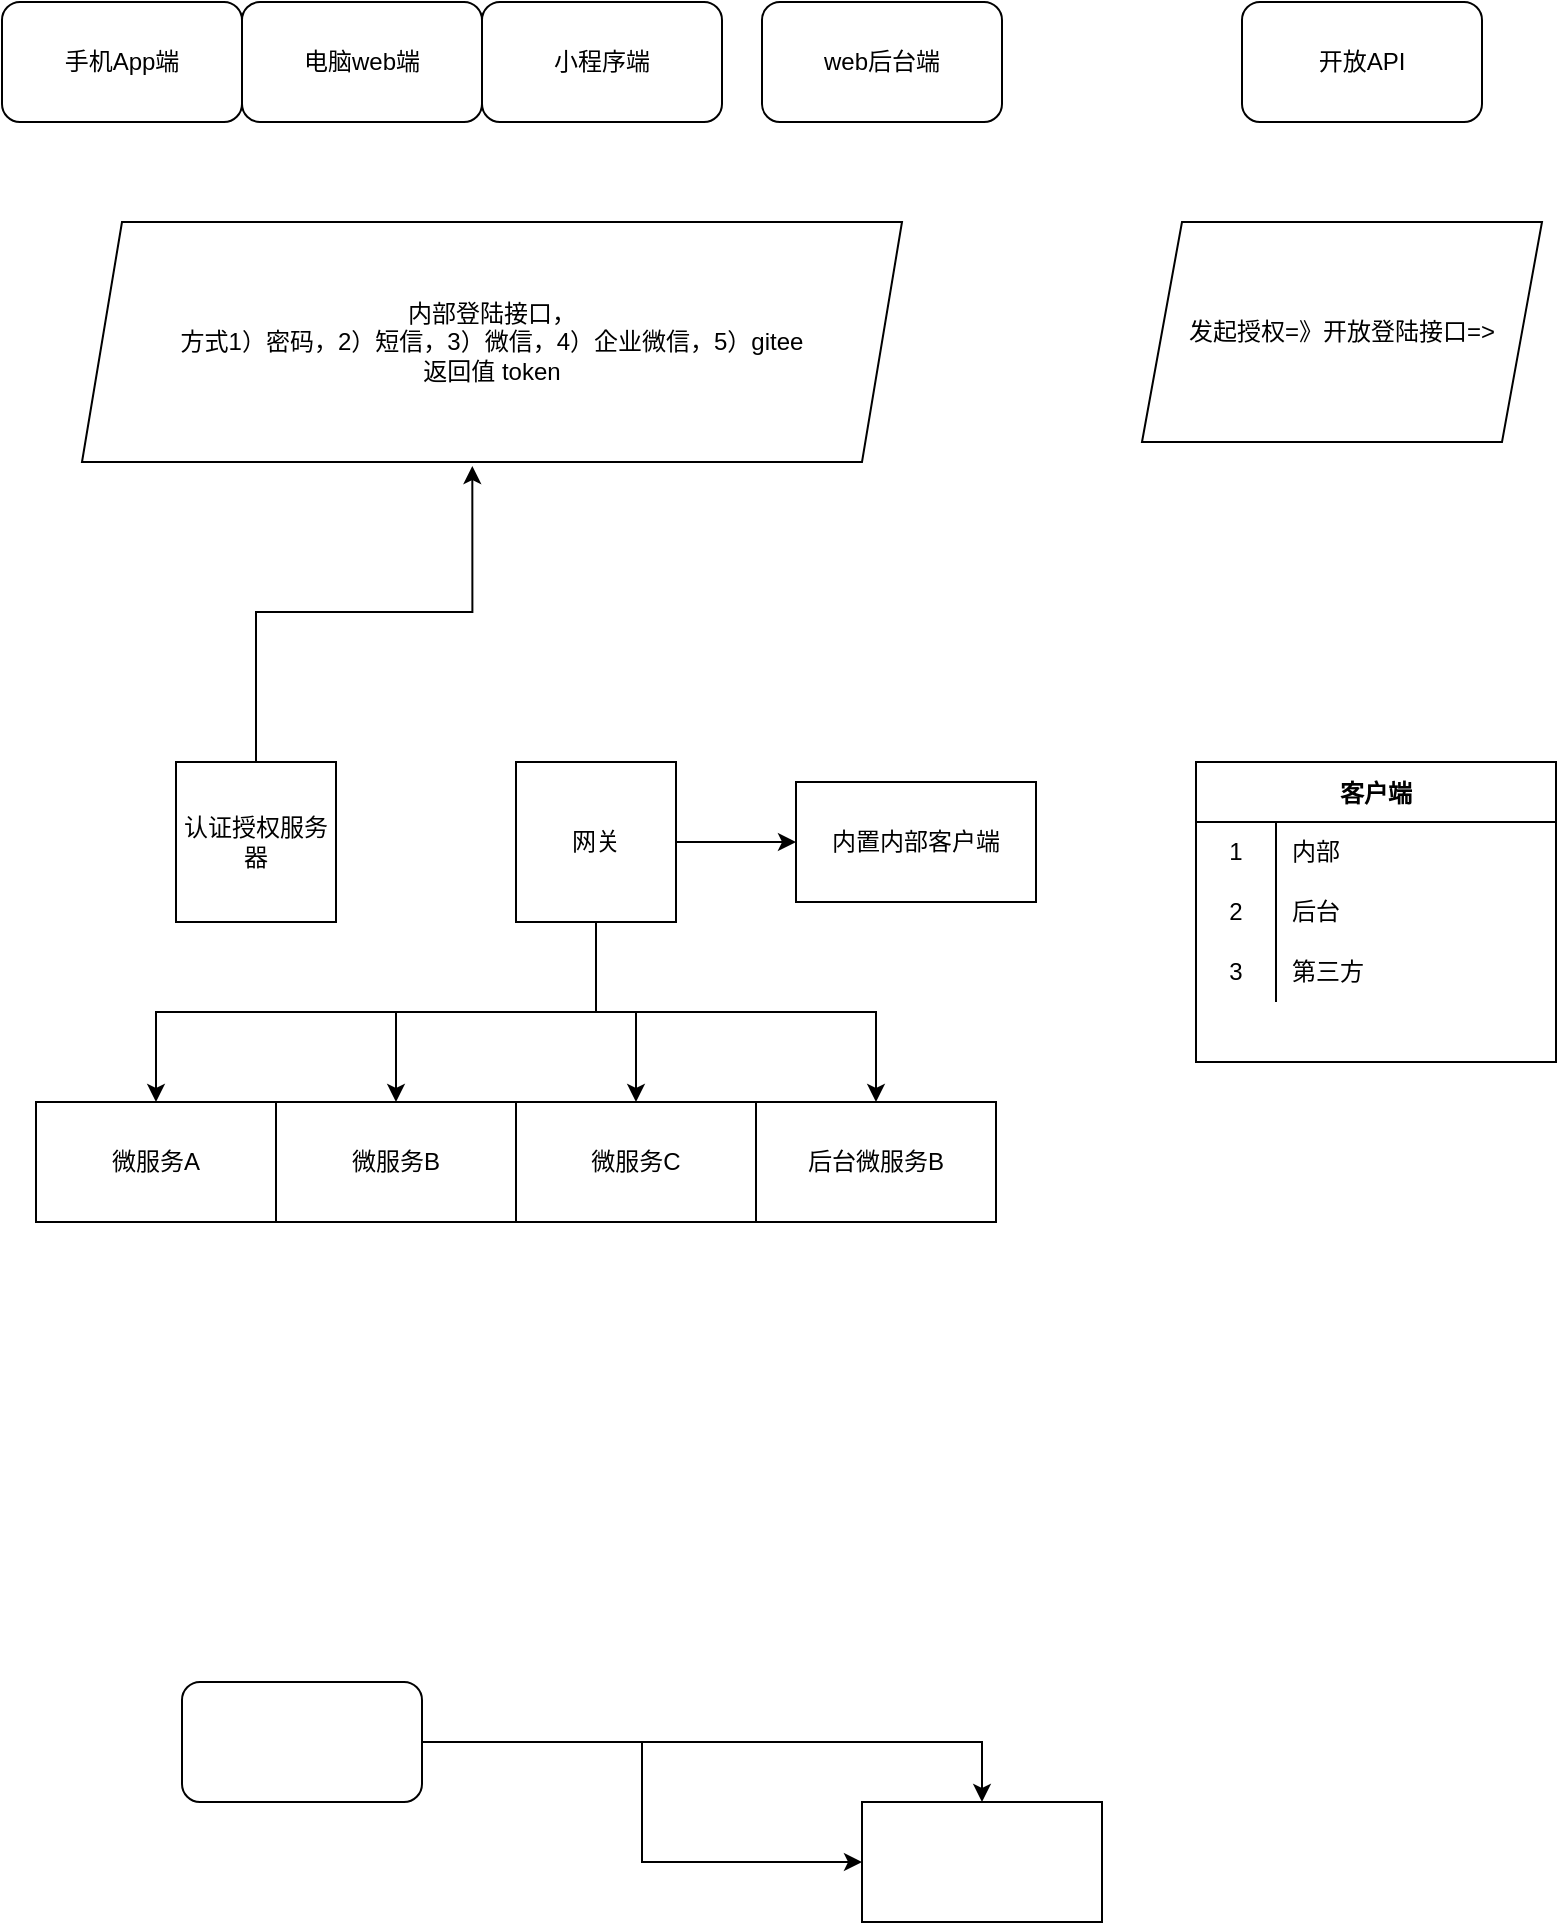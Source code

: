 <mxfile version="20.1.1" type="github">
  <diagram id="sbOqU3zDapwH8D-fXj_J" name="第 1 页">
    <mxGraphModel dx="786" dy="1071" grid="1" gridSize="10" guides="1" tooltips="1" connect="1" arrows="1" fold="1" page="1" pageScale="1" pageWidth="827" pageHeight="1169" math="0" shadow="0">
      <root>
        <mxCell id="0" />
        <mxCell id="1" parent="0" />
        <mxCell id="_lD3nbYeC_mDzVaN2k-Z-4" style="edgeStyle=orthogonalEdgeStyle;rounded=0;orthogonalLoop=1;jettySize=auto;html=1;entryX=0.476;entryY=1.017;entryDx=0;entryDy=0;entryPerimeter=0;" parent="1" source="XvVI7B4_2iK0oCaXHntn-1" target="_lD3nbYeC_mDzVaN2k-Z-2" edge="1">
          <mxGeometry relative="1" as="geometry" />
        </mxCell>
        <mxCell id="XvVI7B4_2iK0oCaXHntn-1" value="认证授权服务器" style="whiteSpace=wrap;html=1;aspect=fixed;" parent="1" vertex="1">
          <mxGeometry x="137" y="400" width="80" height="80" as="geometry" />
        </mxCell>
        <mxCell id="XvVI7B4_2iK0oCaXHntn-20" value="" style="edgeStyle=orthogonalEdgeStyle;rounded=0;orthogonalLoop=1;jettySize=auto;html=1;" parent="1" source="XvVI7B4_2iK0oCaXHntn-5" target="XvVI7B4_2iK0oCaXHntn-19" edge="1">
          <mxGeometry relative="1" as="geometry" />
        </mxCell>
        <mxCell id="_lD3nbYeC_mDzVaN2k-Z-5" style="edgeStyle=orthogonalEdgeStyle;rounded=0;orthogonalLoop=1;jettySize=auto;html=1;exitX=0.5;exitY=1;exitDx=0;exitDy=0;" parent="1" source="XvVI7B4_2iK0oCaXHntn-5" target="XvVI7B4_2iK0oCaXHntn-11" edge="1">
          <mxGeometry relative="1" as="geometry" />
        </mxCell>
        <mxCell id="_lD3nbYeC_mDzVaN2k-Z-6" style="edgeStyle=orthogonalEdgeStyle;rounded=0;orthogonalLoop=1;jettySize=auto;html=1;exitX=0.5;exitY=1;exitDx=0;exitDy=0;" parent="1" source="XvVI7B4_2iK0oCaXHntn-5" target="XvVI7B4_2iK0oCaXHntn-12" edge="1">
          <mxGeometry relative="1" as="geometry" />
        </mxCell>
        <mxCell id="_lD3nbYeC_mDzVaN2k-Z-7" style="edgeStyle=orthogonalEdgeStyle;rounded=0;orthogonalLoop=1;jettySize=auto;html=1;exitX=0.5;exitY=1;exitDx=0;exitDy=0;entryX=0.5;entryY=0;entryDx=0;entryDy=0;" parent="1" source="XvVI7B4_2iK0oCaXHntn-5" target="XvVI7B4_2iK0oCaXHntn-14" edge="1">
          <mxGeometry relative="1" as="geometry" />
        </mxCell>
        <mxCell id="_lD3nbYeC_mDzVaN2k-Z-8" style="edgeStyle=orthogonalEdgeStyle;rounded=0;orthogonalLoop=1;jettySize=auto;html=1;exitX=0.5;exitY=1;exitDx=0;exitDy=0;" parent="1" source="XvVI7B4_2iK0oCaXHntn-5" target="XvVI7B4_2iK0oCaXHntn-13" edge="1">
          <mxGeometry relative="1" as="geometry" />
        </mxCell>
        <mxCell id="XvVI7B4_2iK0oCaXHntn-5" value="网关" style="whiteSpace=wrap;html=1;aspect=fixed;" parent="1" vertex="1">
          <mxGeometry x="307" y="400" width="80" height="80" as="geometry" />
        </mxCell>
        <mxCell id="XvVI7B4_2iK0oCaXHntn-6" value="电脑web端" style="rounded=1;whiteSpace=wrap;html=1;" parent="1" vertex="1">
          <mxGeometry x="170" y="20" width="120" height="60" as="geometry" />
        </mxCell>
        <mxCell id="XvVI7B4_2iK0oCaXHntn-7" value="web后台端" style="rounded=1;whiteSpace=wrap;html=1;" parent="1" vertex="1">
          <mxGeometry x="430" y="20" width="120" height="60" as="geometry" />
        </mxCell>
        <mxCell id="XvVI7B4_2iK0oCaXHntn-8" value="手机App端" style="rounded=1;whiteSpace=wrap;html=1;" parent="1" vertex="1">
          <mxGeometry x="50" y="20" width="120" height="60" as="geometry" />
        </mxCell>
        <mxCell id="XvVI7B4_2iK0oCaXHntn-9" value="小程序端" style="rounded=1;whiteSpace=wrap;html=1;" parent="1" vertex="1">
          <mxGeometry x="290" y="20" width="120" height="60" as="geometry" />
        </mxCell>
        <mxCell id="XvVI7B4_2iK0oCaXHntn-11" value="微服务A" style="rounded=0;whiteSpace=wrap;html=1;" parent="1" vertex="1">
          <mxGeometry x="67" y="570" width="120" height="60" as="geometry" />
        </mxCell>
        <mxCell id="XvVI7B4_2iK0oCaXHntn-12" value="微服务B" style="rounded=0;whiteSpace=wrap;html=1;" parent="1" vertex="1">
          <mxGeometry x="187" y="570" width="120" height="60" as="geometry" />
        </mxCell>
        <mxCell id="XvVI7B4_2iK0oCaXHntn-13" value="后台微服务B" style="rounded=0;whiteSpace=wrap;html=1;" parent="1" vertex="1">
          <mxGeometry x="427" y="570" width="120" height="60" as="geometry" />
        </mxCell>
        <mxCell id="XvVI7B4_2iK0oCaXHntn-14" value="微服务C" style="rounded=0;whiteSpace=wrap;html=1;" parent="1" vertex="1">
          <mxGeometry x="307" y="570" width="120" height="60" as="geometry" />
        </mxCell>
        <mxCell id="XvVI7B4_2iK0oCaXHntn-18" value="开放API" style="rounded=1;whiteSpace=wrap;html=1;" parent="1" vertex="1">
          <mxGeometry x="670" y="20" width="120" height="60" as="geometry" />
        </mxCell>
        <mxCell id="XvVI7B4_2iK0oCaXHntn-19" value="内置内部客户端" style="whiteSpace=wrap;html=1;" parent="1" vertex="1">
          <mxGeometry x="447" y="410" width="120" height="60" as="geometry" />
        </mxCell>
        <mxCell id="XvVI7B4_2iK0oCaXHntn-21" value="客户端" style="shape=table;startSize=30;container=1;collapsible=0;childLayout=tableLayout;fixedRows=1;rowLines=0;fontStyle=1;" parent="1" vertex="1">
          <mxGeometry x="647" y="400" width="180" height="150" as="geometry" />
        </mxCell>
        <mxCell id="XvVI7B4_2iK0oCaXHntn-22" value="" style="shape=tableRow;horizontal=0;startSize=0;swimlaneHead=0;swimlaneBody=0;top=0;left=0;bottom=0;right=0;collapsible=0;dropTarget=0;fillColor=none;points=[[0,0.5],[1,0.5]];portConstraint=eastwest;" parent="XvVI7B4_2iK0oCaXHntn-21" vertex="1">
          <mxGeometry y="30" width="180" height="30" as="geometry" />
        </mxCell>
        <mxCell id="XvVI7B4_2iK0oCaXHntn-23" value="1" style="shape=partialRectangle;html=1;whiteSpace=wrap;connectable=0;fillColor=none;top=0;left=0;bottom=0;right=0;overflow=hidden;pointerEvents=1;" parent="XvVI7B4_2iK0oCaXHntn-22" vertex="1">
          <mxGeometry width="40" height="30" as="geometry">
            <mxRectangle width="40" height="30" as="alternateBounds" />
          </mxGeometry>
        </mxCell>
        <mxCell id="XvVI7B4_2iK0oCaXHntn-24" value="内部" style="shape=partialRectangle;html=1;whiteSpace=wrap;connectable=0;fillColor=none;top=0;left=0;bottom=0;right=0;align=left;spacingLeft=6;overflow=hidden;" parent="XvVI7B4_2iK0oCaXHntn-22" vertex="1">
          <mxGeometry x="40" width="140" height="30" as="geometry">
            <mxRectangle width="140" height="30" as="alternateBounds" />
          </mxGeometry>
        </mxCell>
        <mxCell id="XvVI7B4_2iK0oCaXHntn-25" value="" style="shape=tableRow;horizontal=0;startSize=0;swimlaneHead=0;swimlaneBody=0;top=0;left=0;bottom=0;right=0;collapsible=0;dropTarget=0;fillColor=none;points=[[0,0.5],[1,0.5]];portConstraint=eastwest;" parent="XvVI7B4_2iK0oCaXHntn-21" vertex="1">
          <mxGeometry y="60" width="180" height="30" as="geometry" />
        </mxCell>
        <mxCell id="XvVI7B4_2iK0oCaXHntn-26" value="2" style="shape=partialRectangle;html=1;whiteSpace=wrap;connectable=0;fillColor=none;top=0;left=0;bottom=0;right=0;overflow=hidden;" parent="XvVI7B4_2iK0oCaXHntn-25" vertex="1">
          <mxGeometry width="40" height="30" as="geometry">
            <mxRectangle width="40" height="30" as="alternateBounds" />
          </mxGeometry>
        </mxCell>
        <mxCell id="XvVI7B4_2iK0oCaXHntn-27" value="后台" style="shape=partialRectangle;html=1;whiteSpace=wrap;connectable=0;fillColor=none;top=0;left=0;bottom=0;right=0;align=left;spacingLeft=6;overflow=hidden;" parent="XvVI7B4_2iK0oCaXHntn-25" vertex="1">
          <mxGeometry x="40" width="140" height="30" as="geometry">
            <mxRectangle width="140" height="30" as="alternateBounds" />
          </mxGeometry>
        </mxCell>
        <mxCell id="XvVI7B4_2iK0oCaXHntn-28" value="" style="shape=tableRow;horizontal=0;startSize=0;swimlaneHead=0;swimlaneBody=0;top=0;left=0;bottom=0;right=0;collapsible=0;dropTarget=0;fillColor=none;points=[[0,0.5],[1,0.5]];portConstraint=eastwest;" parent="XvVI7B4_2iK0oCaXHntn-21" vertex="1">
          <mxGeometry y="90" width="180" height="30" as="geometry" />
        </mxCell>
        <mxCell id="XvVI7B4_2iK0oCaXHntn-29" value="3" style="shape=partialRectangle;html=1;whiteSpace=wrap;connectable=0;fillColor=none;top=0;left=0;bottom=0;right=0;overflow=hidden;" parent="XvVI7B4_2iK0oCaXHntn-28" vertex="1">
          <mxGeometry width="40" height="30" as="geometry">
            <mxRectangle width="40" height="30" as="alternateBounds" />
          </mxGeometry>
        </mxCell>
        <mxCell id="XvVI7B4_2iK0oCaXHntn-30" value="第三方" style="shape=partialRectangle;html=1;whiteSpace=wrap;connectable=0;fillColor=none;top=0;left=0;bottom=0;right=0;align=left;spacingLeft=6;overflow=hidden;" parent="XvVI7B4_2iK0oCaXHntn-28" vertex="1">
          <mxGeometry x="40" width="140" height="30" as="geometry">
            <mxRectangle width="140" height="30" as="alternateBounds" />
          </mxGeometry>
        </mxCell>
        <mxCell id="_lD3nbYeC_mDzVaN2k-Z-2" value="内部登陆接口，&lt;br&gt;方式1）密码，2）短信，3）微信，4）企业微信，5）gitee &lt;br&gt;返回值 token" style="shape=parallelogram;perimeter=parallelogramPerimeter;whiteSpace=wrap;html=1;fixedSize=1;" parent="1" vertex="1">
          <mxGeometry x="90" y="130" width="410" height="120" as="geometry" />
        </mxCell>
        <mxCell id="_lD3nbYeC_mDzVaN2k-Z-3" value="发起授权=》开放登陆接口=&amp;gt;" style="shape=parallelogram;perimeter=parallelogramPerimeter;whiteSpace=wrap;html=1;fixedSize=1;" parent="1" vertex="1">
          <mxGeometry x="620" y="130" width="200" height="110" as="geometry" />
        </mxCell>
        <mxCell id="v8uUp4i_M6EiHebKuYLp-4" style="edgeStyle=orthogonalEdgeStyle;rounded=0;orthogonalLoop=1;jettySize=auto;html=1;exitX=1;exitY=0.5;exitDx=0;exitDy=0;" edge="1" parent="1" source="v8uUp4i_M6EiHebKuYLp-1" target="v8uUp4i_M6EiHebKuYLp-2">
          <mxGeometry relative="1" as="geometry" />
        </mxCell>
        <mxCell id="v8uUp4i_M6EiHebKuYLp-5" style="edgeStyle=orthogonalEdgeStyle;rounded=0;orthogonalLoop=1;jettySize=auto;html=1;exitX=1;exitY=0.5;exitDx=0;exitDy=0;entryX=0.5;entryY=0;entryDx=0;entryDy=0;" edge="1" parent="1" source="v8uUp4i_M6EiHebKuYLp-1" target="v8uUp4i_M6EiHebKuYLp-2">
          <mxGeometry relative="1" as="geometry" />
        </mxCell>
        <mxCell id="v8uUp4i_M6EiHebKuYLp-1" value="" style="rounded=1;whiteSpace=wrap;html=1;" vertex="1" parent="1">
          <mxGeometry x="140" y="860" width="120" height="60" as="geometry" />
        </mxCell>
        <mxCell id="v8uUp4i_M6EiHebKuYLp-2" value="" style="rounded=0;whiteSpace=wrap;html=1;" vertex="1" parent="1">
          <mxGeometry x="480" y="920" width="120" height="60" as="geometry" />
        </mxCell>
      </root>
    </mxGraphModel>
  </diagram>
</mxfile>
